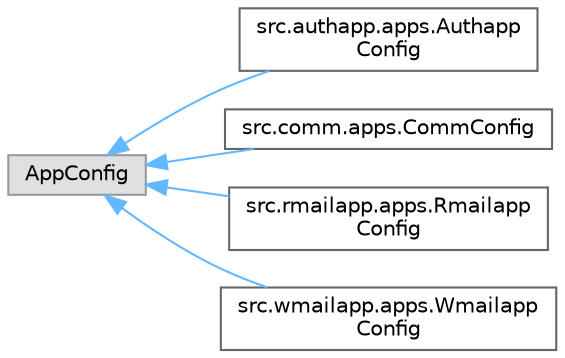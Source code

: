 digraph "Graphical Class Hierarchy"
{
 // LATEX_PDF_SIZE
  bgcolor="transparent";
  edge [fontname=Helvetica,fontsize=10,labelfontname=Helvetica,labelfontsize=10];
  node [fontname=Helvetica,fontsize=10,shape=box,height=0.2,width=0.4];
  rankdir="LR";
  Node0 [id="Node000000",label="AppConfig",height=0.2,width=0.4,color="grey60", fillcolor="#E0E0E0", style="filled",tooltip=" "];
  Node0 -> Node1 [id="edge1_Node000000_Node000001",dir="back",color="steelblue1",style="solid",tooltip=" "];
  Node1 [id="Node000001",label="src.authapp.apps.Authapp\lConfig",height=0.2,width=0.4,color="grey40", fillcolor="white", style="filled",URL="$classsrc_1_1authapp_1_1apps_1_1_authapp_config.html",tooltip=" "];
  Node0 -> Node2 [id="edge2_Node000000_Node000002",dir="back",color="steelblue1",style="solid",tooltip=" "];
  Node2 [id="Node000002",label="src.comm.apps.CommConfig",height=0.2,width=0.4,color="grey40", fillcolor="white", style="filled",URL="$classsrc_1_1comm_1_1apps_1_1_comm_config.html",tooltip=" "];
  Node0 -> Node3 [id="edge3_Node000000_Node000003",dir="back",color="steelblue1",style="solid",tooltip=" "];
  Node3 [id="Node000003",label="src.rmailapp.apps.Rmailapp\lConfig",height=0.2,width=0.4,color="grey40", fillcolor="white", style="filled",URL="$classsrc_1_1rmailapp_1_1apps_1_1_rmailapp_config.html",tooltip=" "];
  Node0 -> Node4 [id="edge4_Node000000_Node000004",dir="back",color="steelblue1",style="solid",tooltip=" "];
  Node4 [id="Node000004",label="src.wmailapp.apps.Wmailapp\lConfig",height=0.2,width=0.4,color="grey40", fillcolor="white", style="filled",URL="$classsrc_1_1wmailapp_1_1apps_1_1_wmailapp_config.html",tooltip=" "];
}
